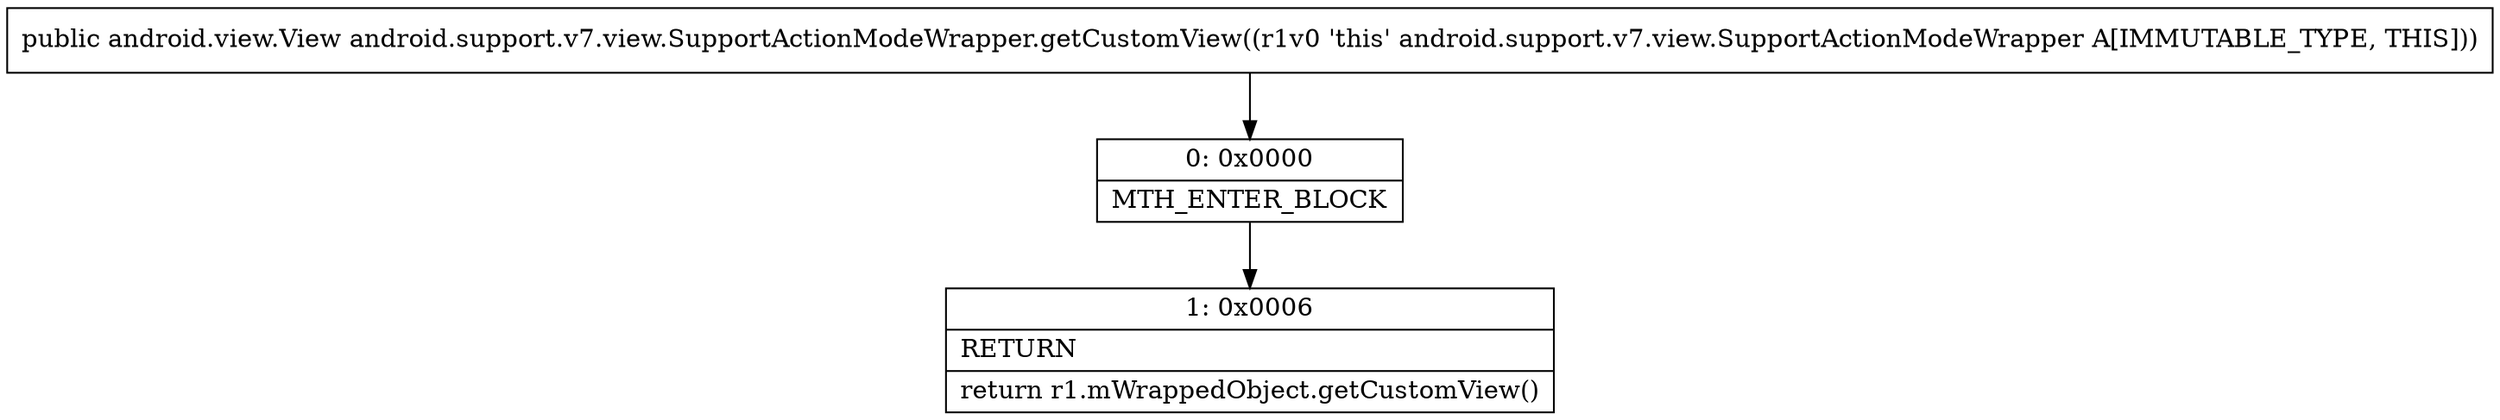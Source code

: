 digraph "CFG forandroid.support.v7.view.SupportActionModeWrapper.getCustomView()Landroid\/view\/View;" {
Node_0 [shape=record,label="{0\:\ 0x0000|MTH_ENTER_BLOCK\l}"];
Node_1 [shape=record,label="{1\:\ 0x0006|RETURN\l|return r1.mWrappedObject.getCustomView()\l}"];
MethodNode[shape=record,label="{public android.view.View android.support.v7.view.SupportActionModeWrapper.getCustomView((r1v0 'this' android.support.v7.view.SupportActionModeWrapper A[IMMUTABLE_TYPE, THIS])) }"];
MethodNode -> Node_0;
Node_0 -> Node_1;
}

